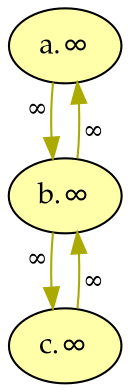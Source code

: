 digraph {
    rankdir="TB"
    node [style=filled fontname="Palatino" fontsize=14]
    node [fillcolor="#FFFFAA"]
    "a" [label="a.∞"]
    "b" [label="b.∞"]
    "c" [label="c.∞"]
    edge[labeldistance=1.5 fontsize=12]
    edge [color="#AAAA00" style="solid" dir="forward" taillabel="∞"]
           "a" -> "b" 
           "b" -> "a" 
           "b" -> "c" 
           "c" -> "b" 
 }
